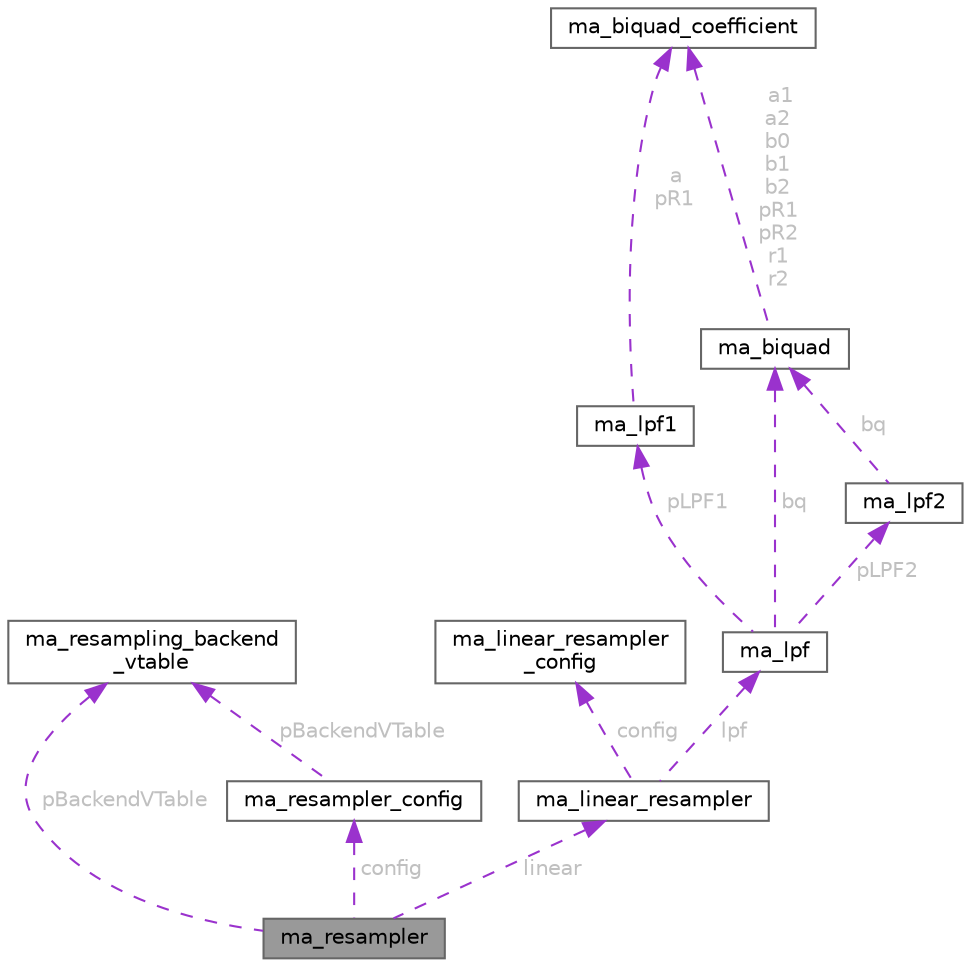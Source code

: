 digraph "ma_resampler"
{
 // LATEX_PDF_SIZE
  bgcolor="transparent";
  edge [fontname=Helvetica,fontsize=10,labelfontname=Helvetica,labelfontsize=10];
  node [fontname=Helvetica,fontsize=10,shape=box,height=0.2,width=0.4];
  Node1 [id="Node000001",label="ma_resampler",height=0.2,width=0.4,color="gray40", fillcolor="grey60", style="filled", fontcolor="black",tooltip=" "];
  Node2 -> Node1 [id="edge25_Node000001_Node000002",dir="back",color="darkorchid3",style="dashed",tooltip=" ",label=" pBackendVTable",fontcolor="grey" ];
  Node2 [id="Node000002",label="ma_resampling_backend\l_vtable",height=0.2,width=0.4,color="gray40", fillcolor="white", style="filled",URL="$structma__resampling__backend__vtable.html",tooltip=" "];
  Node3 -> Node1 [id="edge26_Node000001_Node000003",dir="back",color="darkorchid3",style="dashed",tooltip=" ",label=" linear",fontcolor="grey" ];
  Node3 [id="Node000003",label="ma_linear_resampler",height=0.2,width=0.4,color="gray40", fillcolor="white", style="filled",URL="$structma__linear__resampler.html",tooltip=" "];
  Node4 -> Node3 [id="edge27_Node000003_Node000004",dir="back",color="darkorchid3",style="dashed",tooltip=" ",label=" config",fontcolor="grey" ];
  Node4 [id="Node000004",label="ma_linear_resampler\l_config",height=0.2,width=0.4,color="gray40", fillcolor="white", style="filled",URL="$structma__linear__resampler__config.html",tooltip=" "];
  Node5 -> Node3 [id="edge28_Node000003_Node000005",dir="back",color="darkorchid3",style="dashed",tooltip=" ",label=" lpf",fontcolor="grey" ];
  Node5 [id="Node000005",label="ma_lpf",height=0.2,width=0.4,color="gray40", fillcolor="white", style="filled",URL="$structma__lpf.html",tooltip=" "];
  Node6 -> Node5 [id="edge29_Node000005_Node000006",dir="back",color="darkorchid3",style="dashed",tooltip=" ",label=" pLPF1",fontcolor="grey" ];
  Node6 [id="Node000006",label="ma_lpf1",height=0.2,width=0.4,color="gray40", fillcolor="white", style="filled",URL="$structma__lpf1.html",tooltip=" "];
  Node7 -> Node6 [id="edge30_Node000006_Node000007",dir="back",color="darkorchid3",style="dashed",tooltip=" ",label=" a\npR1",fontcolor="grey" ];
  Node7 [id="Node000007",label="ma_biquad_coefficient",height=0.2,width=0.4,color="gray40", fillcolor="white", style="filled",URL="$unionma__biquad__coefficient.html",tooltip=" "];
  Node8 -> Node5 [id="edge31_Node000005_Node000008",dir="back",color="darkorchid3",style="dashed",tooltip=" ",label=" pLPF2",fontcolor="grey" ];
  Node8 [id="Node000008",label="ma_lpf2",height=0.2,width=0.4,color="gray40", fillcolor="white", style="filled",URL="$structma__lpf2.html",tooltip=" "];
  Node9 -> Node8 [id="edge32_Node000008_Node000009",dir="back",color="darkorchid3",style="dashed",tooltip=" ",label=" bq",fontcolor="grey" ];
  Node9 [id="Node000009",label="ma_biquad",height=0.2,width=0.4,color="gray40", fillcolor="white", style="filled",URL="$structma__biquad.html",tooltip=" "];
  Node7 -> Node9 [id="edge33_Node000009_Node000007",dir="back",color="darkorchid3",style="dashed",tooltip=" ",label=" a1\na2\nb0\nb1\nb2\npR1\npR2\nr1\nr2",fontcolor="grey" ];
  Node9 -> Node5 [id="edge34_Node000005_Node000009",dir="back",color="darkorchid3",style="dashed",tooltip=" ",label=" bq",fontcolor="grey" ];
  Node10 -> Node1 [id="edge35_Node000001_Node000010",dir="back",color="darkorchid3",style="dashed",tooltip=" ",label=" config",fontcolor="grey" ];
  Node10 [id="Node000010",label="ma_resampler_config",height=0.2,width=0.4,color="gray40", fillcolor="white", style="filled",URL="$structma__resampler__config.html",tooltip=" "];
  Node2 -> Node10 [id="edge36_Node000010_Node000002",dir="back",color="darkorchid3",style="dashed",tooltip=" ",label=" pBackendVTable",fontcolor="grey" ];
}
